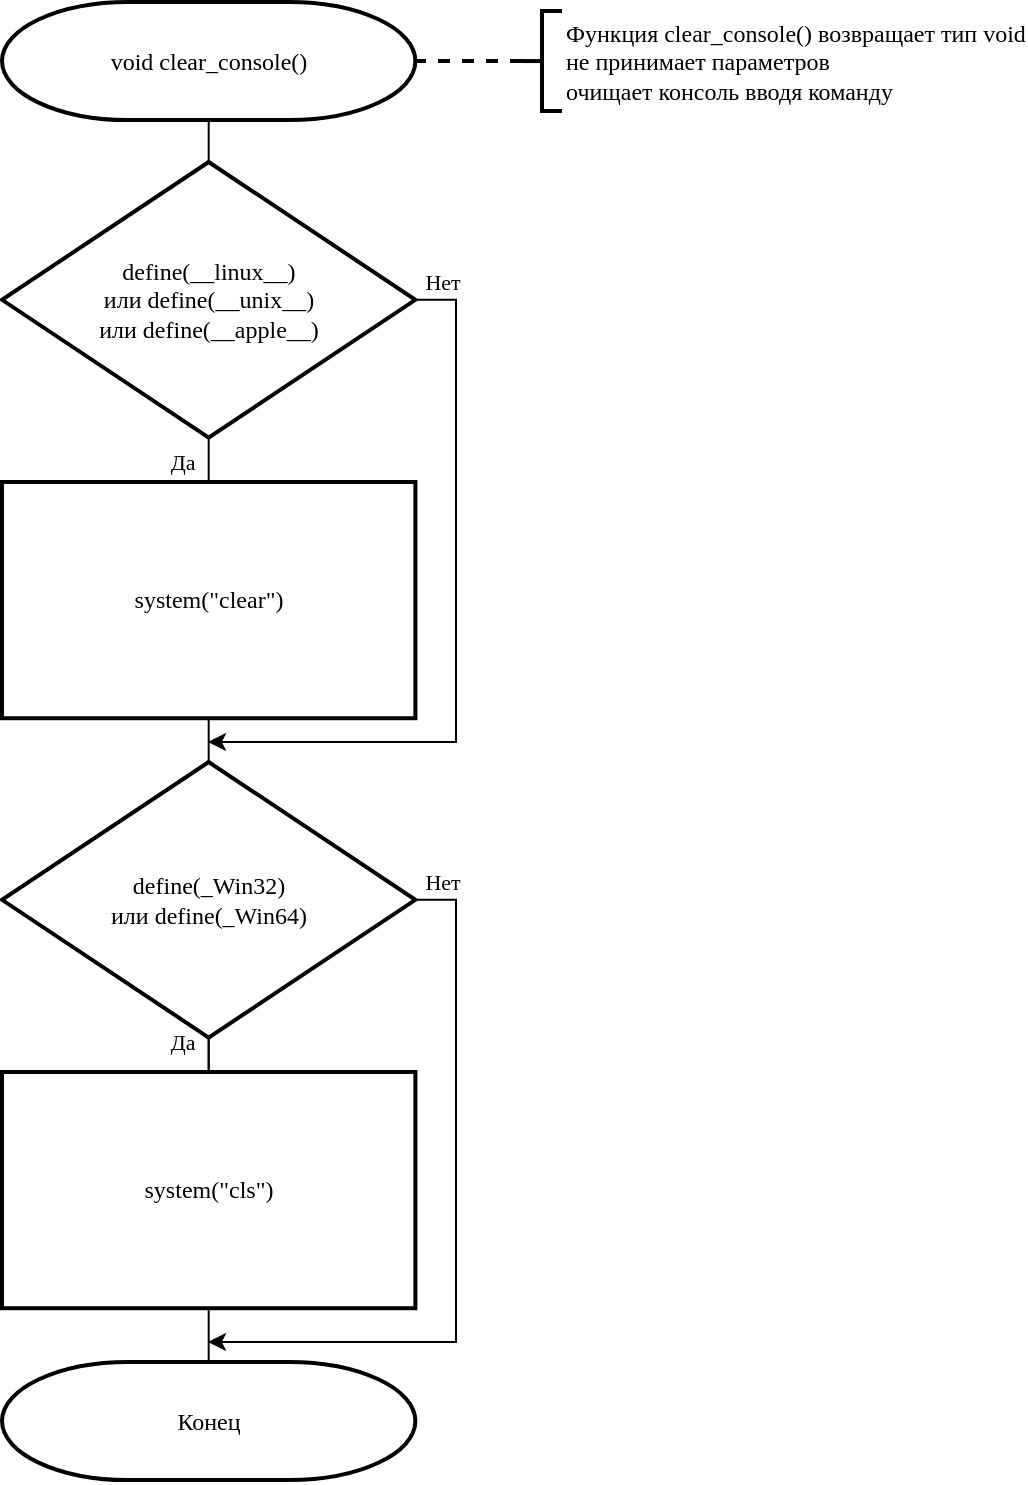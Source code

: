 <mxfile version="13.0.1" type="device"><diagram id="C5RBs43oDa-KdzZeNtuy" name="Page-1"><mxGraphModel dx="852" dy="494" grid="1" gridSize="10" guides="1" tooltips="1" connect="1" arrows="1" fold="1" page="1" pageScale="1" pageWidth="827" pageHeight="1169" math="0" shadow="0"><root><mxCell id="WIyWlLk6GJQsqaUBKTNV-0"/><mxCell id="WIyWlLk6GJQsqaUBKTNV-1" parent="WIyWlLk6GJQsqaUBKTNV-0"/><mxCell id="l0IB5nrjrOWTAgZqGRyT-8" style="edgeStyle=orthogonalEdgeStyle;rounded=0;orthogonalLoop=1;jettySize=auto;html=1;exitX=0.5;exitY=1;exitDx=0;exitDy=0;exitPerimeter=0;entryX=0.5;entryY=0;entryDx=0;entryDy=0;entryPerimeter=0;fontFamily=Times New Roman;endArrow=none;endFill=0;" edge="1" parent="WIyWlLk6GJQsqaUBKTNV-1" source="l0IB5nrjrOWTAgZqGRyT-0" target="l0IB5nrjrOWTAgZqGRyT-1"><mxGeometry relative="1" as="geometry"/></mxCell><mxCell id="l0IB5nrjrOWTAgZqGRyT-0" value="&lt;font face=&quot;Times New Roman&quot;&gt;void clear_console()&lt;/font&gt;" style="strokeWidth=2;html=1;shape=mxgraph.flowchart.terminator;whiteSpace=wrap;" vertex="1" parent="WIyWlLk6GJQsqaUBKTNV-1"><mxGeometry x="170" y="50" width="206.692" height="59.055" as="geometry"/></mxCell><mxCell id="l0IB5nrjrOWTAgZqGRyT-9" value="Да" style="edgeStyle=orthogonalEdgeStyle;rounded=0;orthogonalLoop=1;jettySize=auto;html=1;exitX=0.5;exitY=1;exitDx=0;exitDy=0;exitPerimeter=0;entryX=0.5;entryY=0;entryDx=0;entryDy=0;endArrow=none;endFill=0;fontFamily=Times New Roman;" edge="1" parent="WIyWlLk6GJQsqaUBKTNV-1" source="l0IB5nrjrOWTAgZqGRyT-1" target="l0IB5nrjrOWTAgZqGRyT-5"><mxGeometry x="0.099" y="-13" relative="1" as="geometry"><mxPoint as="offset"/></mxGeometry></mxCell><mxCell id="l0IB5nrjrOWTAgZqGRyT-13" value="Нет" style="edgeStyle=orthogonalEdgeStyle;rounded=0;orthogonalLoop=1;jettySize=auto;html=1;exitX=1;exitY=0.5;exitDx=0;exitDy=0;exitPerimeter=0;endArrow=classic;endFill=1;fontFamily=Times New Roman;" edge="1" parent="WIyWlLk6GJQsqaUBKTNV-1" source="l0IB5nrjrOWTAgZqGRyT-1"><mxGeometry x="-0.927" y="9" relative="1" as="geometry"><mxPoint x="273" y="420" as="targetPoint"/><Array as="points"><mxPoint x="397" y="199"/><mxPoint x="397" y="420"/></Array><mxPoint as="offset"/></mxGeometry></mxCell><mxCell id="l0IB5nrjrOWTAgZqGRyT-1" value="define(__linux__)&lt;br&gt;или define(__unix__)&lt;br&gt;или define(__apple__)" style="strokeWidth=2;html=1;shape=mxgraph.flowchart.decision;whiteSpace=wrap;fontFamily=Times New Roman;" vertex="1" parent="WIyWlLk6GJQsqaUBKTNV-1"><mxGeometry x="170" y="130" width="206.692" height="137.795" as="geometry"/></mxCell><mxCell id="l0IB5nrjrOWTAgZqGRyT-11" style="edgeStyle=orthogonalEdgeStyle;rounded=0;orthogonalLoop=1;jettySize=auto;html=1;exitX=0.5;exitY=1;exitDx=0;exitDy=0;exitPerimeter=0;entryX=0.5;entryY=0;entryDx=0;entryDy=0;endArrow=none;endFill=0;fontFamily=Times New Roman;" edge="1" parent="WIyWlLk6GJQsqaUBKTNV-1" source="l0IB5nrjrOWTAgZqGRyT-2" target="l0IB5nrjrOWTAgZqGRyT-6"><mxGeometry relative="1" as="geometry"/></mxCell><mxCell id="l0IB5nrjrOWTAgZqGRyT-15" value="Нет" style="edgeStyle=orthogonalEdgeStyle;rounded=0;orthogonalLoop=1;jettySize=auto;html=1;exitX=1;exitY=0.5;exitDx=0;exitDy=0;exitPerimeter=0;endArrow=classic;endFill=1;fontFamily=Times New Roman;" edge="1" parent="WIyWlLk6GJQsqaUBKTNV-1" source="l0IB5nrjrOWTAgZqGRyT-2"><mxGeometry x="-0.927" y="9" relative="1" as="geometry"><mxPoint x="273" y="720" as="targetPoint"/><Array as="points"><mxPoint x="397" y="499"/><mxPoint x="397" y="720"/></Array><mxPoint as="offset"/></mxGeometry></mxCell><mxCell id="l0IB5nrjrOWTAgZqGRyT-16" value="Да" style="edgeStyle=orthogonalEdgeStyle;rounded=0;orthogonalLoop=1;jettySize=auto;html=1;endArrow=none;endFill=0;fontFamily=Times New Roman;" edge="1" parent="WIyWlLk6GJQsqaUBKTNV-1" source="l0IB5nrjrOWTAgZqGRyT-2" target="l0IB5nrjrOWTAgZqGRyT-6"><mxGeometry x="0.522" y="-13" relative="1" as="geometry"><mxPoint as="offset"/></mxGeometry></mxCell><mxCell id="l0IB5nrjrOWTAgZqGRyT-2" value="&lt;font face=&quot;Times New Roman&quot;&gt;define(_Win32)&lt;br&gt;или define(_Win64)&lt;/font&gt;" style="strokeWidth=2;html=1;shape=mxgraph.flowchart.decision;whiteSpace=wrap;" vertex="1" parent="WIyWlLk6GJQsqaUBKTNV-1"><mxGeometry x="170" y="430" width="206.692" height="137.795" as="geometry"/></mxCell><mxCell id="l0IB5nrjrOWTAgZqGRyT-10" style="edgeStyle=orthogonalEdgeStyle;rounded=0;orthogonalLoop=1;jettySize=auto;html=1;exitX=0.5;exitY=1;exitDx=0;exitDy=0;entryX=0.5;entryY=0;entryDx=0;entryDy=0;entryPerimeter=0;endArrow=none;endFill=0;fontFamily=Times New Roman;" edge="1" parent="WIyWlLk6GJQsqaUBKTNV-1" source="l0IB5nrjrOWTAgZqGRyT-5" target="l0IB5nrjrOWTAgZqGRyT-2"><mxGeometry relative="1" as="geometry"/></mxCell><mxCell id="l0IB5nrjrOWTAgZqGRyT-5" value="&lt;font face=&quot;Times New Roman&quot;&gt;system(&quot;clear&quot;)&lt;/font&gt;" style="rounded=0;whiteSpace=wrap;html=1;absoluteArcSize=1;arcSize=14;strokeWidth=2;" vertex="1" parent="WIyWlLk6GJQsqaUBKTNV-1"><mxGeometry x="170" y="290" width="206.692" height="118.11" as="geometry"/></mxCell><mxCell id="l0IB5nrjrOWTAgZqGRyT-12" style="edgeStyle=orthogonalEdgeStyle;rounded=0;orthogonalLoop=1;jettySize=auto;html=1;exitX=0.5;exitY=1;exitDx=0;exitDy=0;entryX=0.5;entryY=0;entryDx=0;entryDy=0;entryPerimeter=0;endArrow=none;endFill=0;fontFamily=Times New Roman;" edge="1" parent="WIyWlLk6GJQsqaUBKTNV-1" source="l0IB5nrjrOWTAgZqGRyT-6" target="l0IB5nrjrOWTAgZqGRyT-7"><mxGeometry relative="1" as="geometry"/></mxCell><mxCell id="l0IB5nrjrOWTAgZqGRyT-6" value="&lt;font face=&quot;Times New Roman&quot;&gt;system(&quot;cls&quot;)&lt;/font&gt;" style="rounded=0;whiteSpace=wrap;html=1;absoluteArcSize=1;arcSize=14;strokeWidth=2;" vertex="1" parent="WIyWlLk6GJQsqaUBKTNV-1"><mxGeometry x="170" y="585" width="206.692" height="118.11" as="geometry"/></mxCell><mxCell id="l0IB5nrjrOWTAgZqGRyT-7" value="&lt;font face=&quot;Times New Roman&quot;&gt;Конец&lt;/font&gt;" style="strokeWidth=2;html=1;shape=mxgraph.flowchart.terminator;whiteSpace=wrap;" vertex="1" parent="WIyWlLk6GJQsqaUBKTNV-1"><mxGeometry x="170" y="730" width="206.692" height="59.055" as="geometry"/></mxCell><mxCell id="l0IB5nrjrOWTAgZqGRyT-18" style="edgeStyle=orthogonalEdgeStyle;rounded=0;orthogonalLoop=1;jettySize=auto;html=1;exitX=0;exitY=0.5;exitDx=0;exitDy=0;exitPerimeter=0;entryX=1;entryY=0.5;entryDx=0;entryDy=0;entryPerimeter=0;endArrow=none;endFill=0;fontFamily=Times New Roman;strokeWidth=2;dashed=1;" edge="1" parent="WIyWlLk6GJQsqaUBKTNV-1" source="l0IB5nrjrOWTAgZqGRyT-17" target="l0IB5nrjrOWTAgZqGRyT-0"><mxGeometry relative="1" as="geometry"/></mxCell><mxCell id="l0IB5nrjrOWTAgZqGRyT-17" value="Функция clear_console() возвращает тип void&lt;br&gt;не принимает параметров&lt;br&gt;очищает консоль вводя команду" style="strokeWidth=2;html=1;shape=mxgraph.flowchart.annotation_2;align=left;labelPosition=right;pointerEvents=1;rounded=0;fontFamily=Times New Roman;" vertex="1" parent="WIyWlLk6GJQsqaUBKTNV-1"><mxGeometry x="430" y="54.53" width="20" height="50" as="geometry"/></mxCell></root></mxGraphModel></diagram></mxfile>